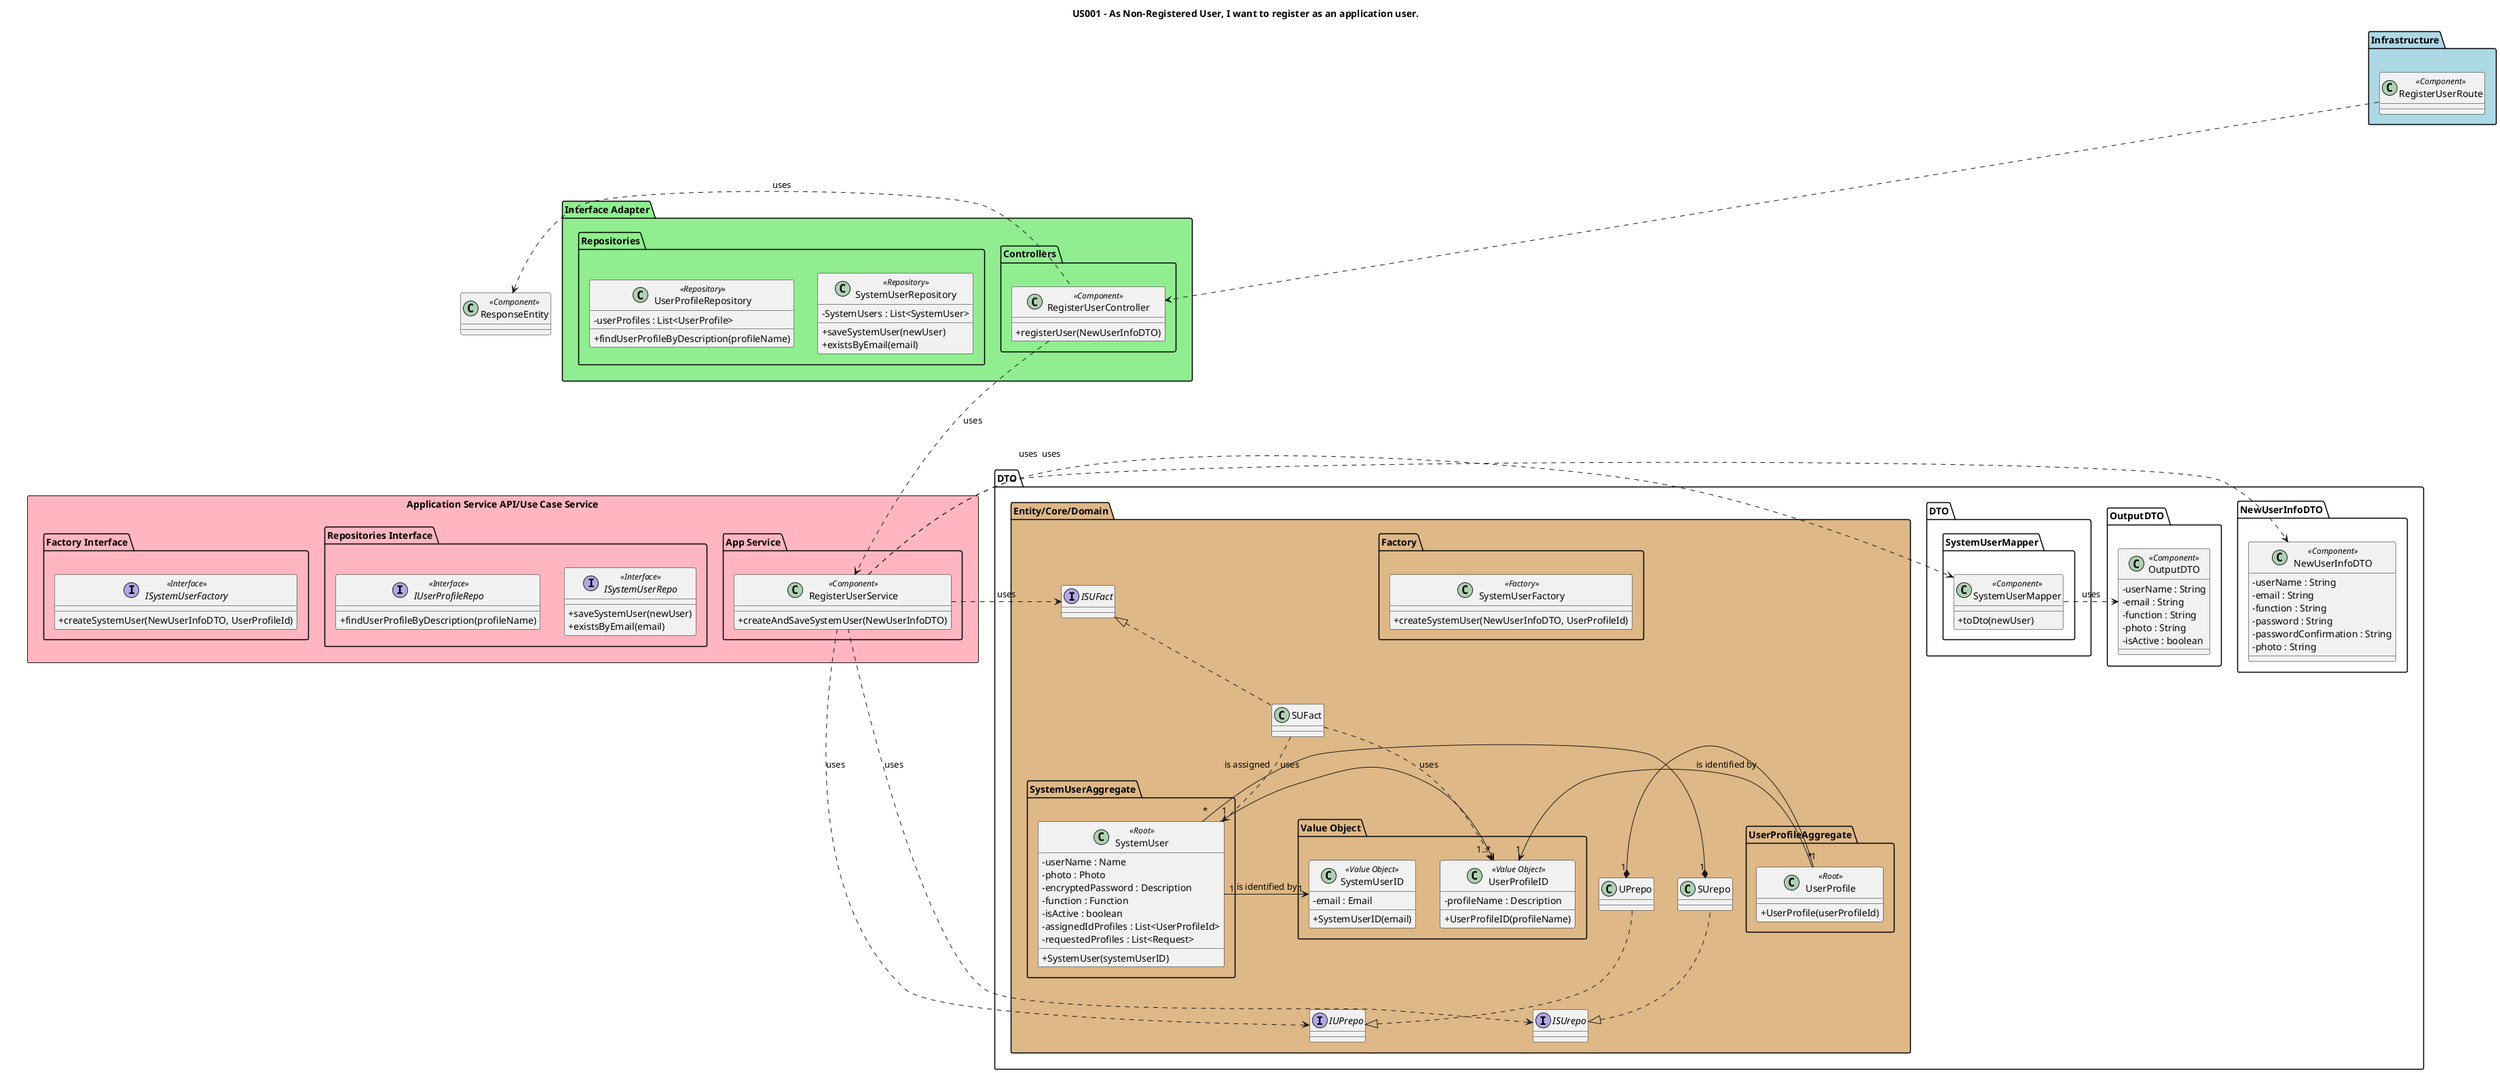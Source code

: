 @startuml
'https://plantuml.com/class-diagram'hide circle
skinparam classAttributeIconSize 0

title US001 - As Non-Registered User, I want to register as an application user.

skinparam classAttributeIconSize 0

package "Infrastructure" <<Folder>> #lightblue  {
class "RegisterUserRoute" as route << Component >>
}

package "Interface Adapter" <<Folder>> #lightgreen {
package "Controllers" <<Folder>>{
class "RegisterUserController" as ctrl << Component >> {
+registerUser(NewUserInfoDTO)
}
}
package "Repositories" <<Folder>>{
class "SystemUserRepository" as SUrepo << Repository >> {
- SystemUsers : List<SystemUser>
+ saveSystemUser(newUser)
+ existsByEmail(email)
}
class "UserProfileRepository" as UPrepo << Repository >> {
- userProfiles : List<UserProfile>
+ findUserProfileByDescription(profileName)
}

}
}
class "ResponseEntity" as json <<Component>>

package "Application Service API/Use Case Service" <<Rectangle>> #lightpink{
package "App Service" <<Folder>>{
class "RegisterUserService" as service << Component >> {
+createAndSaveSystemUser(NewUserInfoDTO)
}
}
package "Repositories Interface" <<Folder>>{
interface "ISystemUserRepo" as ISUrepo << Interface >>{
+ saveSystemUser(newUser)
+ existsByEmail(email)
}
interface "IUserProfileRepo" as IUPrepo << Interface >>{
+ findUserProfileByDescription(profileName)
}
}
package "Factory Interface" <<Folder>>{
interface "ISystemUserFactory" as ISUFact << Interface >>{
+createSystemUser(NewUserInfoDTO, UserProfileId)
}
}
}
package "DTO" <<Folder>> {
package "NewUserInfoDTO" <<Folder>>{
class "NewUserInfoDTO" as infoDto << Component >> {
- userName : String
- email : String
- function : String
- password : String
- passwordConfirmation : String
- photo : String
}
}

package "OutputDTO" <<Folder>>{
class "OutputDTO" as outDto << Component >> {
- userName : String
- email : String
- function : String
- photo : String
- isActive : boolean
}
}

package "DTO" <<Folder>> {
package "SystemUserMapper" <<Folder>>{
class "SystemUserMapper" as mapper << Component >> {
+ toDto(newUser)
}
}
}

package "Entity/Core/Domain" <<Folder>> #burlywood{
package "SystemUserAggregate" <<Folder>>{
class "SystemUser" as SU << Root >> {
- userName : Name
- photo : Photo
- encryptedPassword : Description
- function : Function
- isActive : boolean
- assignedIdProfiles : List<UserProfileId>
- requestedProfiles : List<Request>
+ SystemUser(systemUserID)
}
}
package "UserProfileAggregate" <<Folder>>{
class "UserProfile" as UP << Root >> {
+ UserProfile(userProfileId)
}
}
package "Factory" <<Folder>>{
class "SystemUserFactory" as SUFact << Factory >> {
+createSystemUser(NewUserInfoDTO, UserProfileId)
}
}
package "Value Object" <<Folder>>{
class "SystemUserID" as SUID << Value Object >> {
-email : Email
+SystemUserID(email)
}
class "UserProfileID" as UPID << Value Object >> {
-profileName : Description
+UserProfileID(profileName)
}
}

Class SUrepo implements ISUrepo
Class UPrepo implements IUPrepo
Class SUFact implements ISUFact

route..d->ctrl
route--[hidden]d->SUrepo
route--[hidden]d->UPrepo

ctrl-d[hidden]->ISUrepo
ctrl-d[hidden]->IUPrepo
ctrl-d[hidden]->ISUFact
ctrl..d->service : uses
ctrl..l>json: uses

SUrepo "1"*-"*" SU
UPrepo "1"*-"*" UP
SUrepo-d[hidden]->ISUrepo
UPrepo-d[hidden]->IUPrepo
ctrl-d[hidden]->ISUFact

service..u>IUPrepo : uses
service..u>ISUrepo : uses
service..d>ISUFact : uses
service..r>mapper : uses
service..r>infoDto : uses
mapper..r>outDto : uses

SUFact..d>SU : uses
SUFact..d>UPID : uses

UP "1"-d>"1"UPID: is identified by
SU "1"-d>"1"SUID: is identified by
SU "1"-d>"1..*"UPID: is assigned



@enduml
